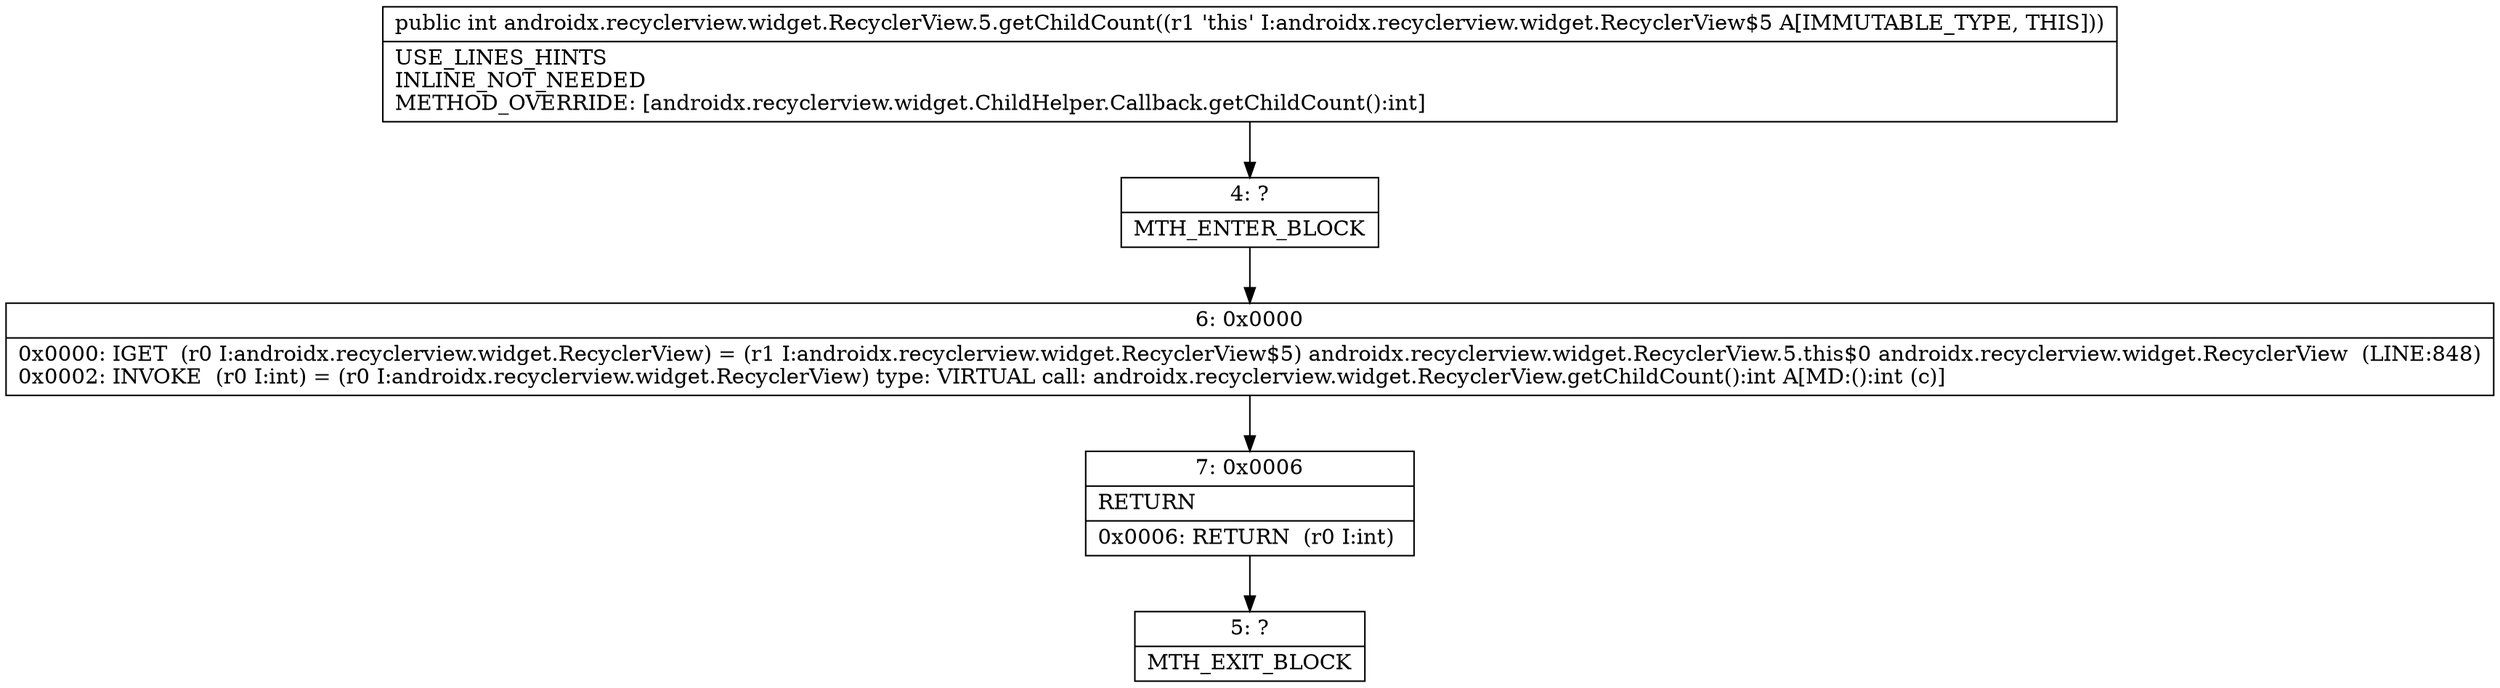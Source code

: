 digraph "CFG forandroidx.recyclerview.widget.RecyclerView.5.getChildCount()I" {
Node_4 [shape=record,label="{4\:\ ?|MTH_ENTER_BLOCK\l}"];
Node_6 [shape=record,label="{6\:\ 0x0000|0x0000: IGET  (r0 I:androidx.recyclerview.widget.RecyclerView) = (r1 I:androidx.recyclerview.widget.RecyclerView$5) androidx.recyclerview.widget.RecyclerView.5.this$0 androidx.recyclerview.widget.RecyclerView  (LINE:848)\l0x0002: INVOKE  (r0 I:int) = (r0 I:androidx.recyclerview.widget.RecyclerView) type: VIRTUAL call: androidx.recyclerview.widget.RecyclerView.getChildCount():int A[MD:():int (c)]\l}"];
Node_7 [shape=record,label="{7\:\ 0x0006|RETURN\l|0x0006: RETURN  (r0 I:int) \l}"];
Node_5 [shape=record,label="{5\:\ ?|MTH_EXIT_BLOCK\l}"];
MethodNode[shape=record,label="{public int androidx.recyclerview.widget.RecyclerView.5.getChildCount((r1 'this' I:androidx.recyclerview.widget.RecyclerView$5 A[IMMUTABLE_TYPE, THIS]))  | USE_LINES_HINTS\lINLINE_NOT_NEEDED\lMETHOD_OVERRIDE: [androidx.recyclerview.widget.ChildHelper.Callback.getChildCount():int]\l}"];
MethodNode -> Node_4;Node_4 -> Node_6;
Node_6 -> Node_7;
Node_7 -> Node_5;
}

